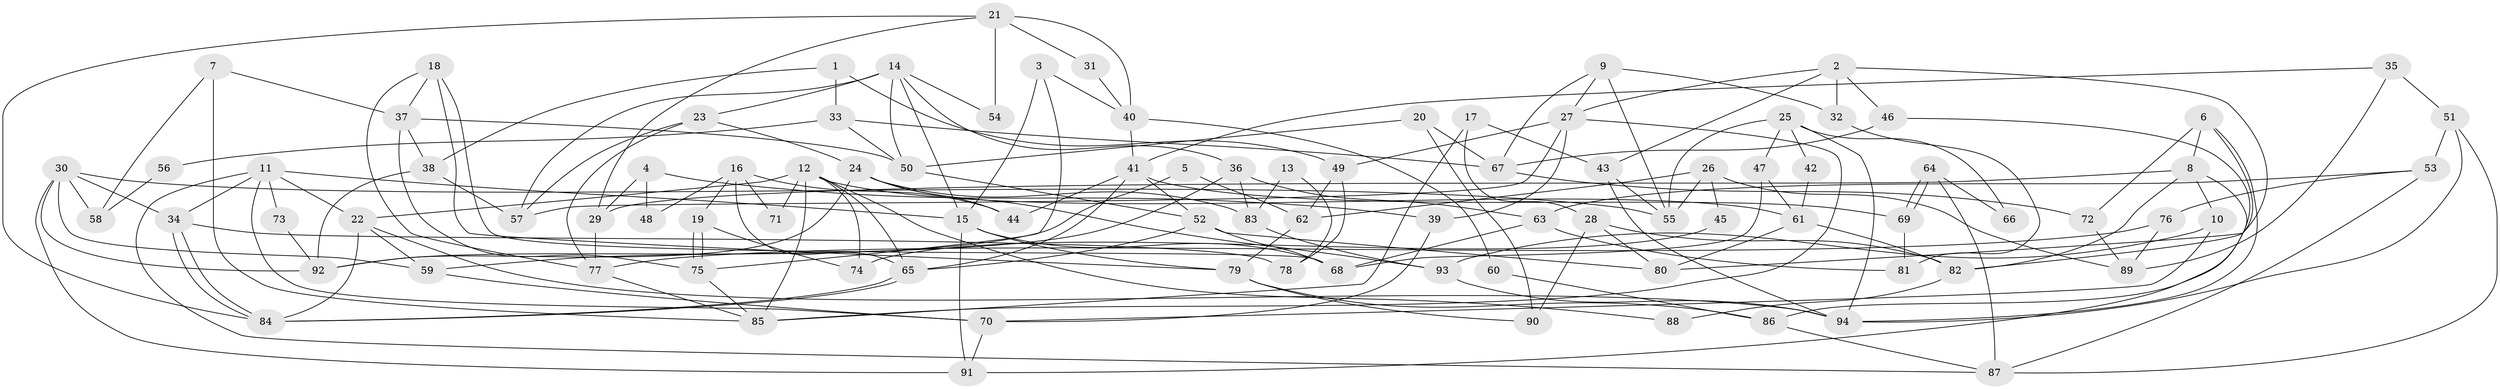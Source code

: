 // coarse degree distribution, {5: 0.1702127659574468, 6: 0.0851063829787234, 4: 0.2553191489361702, 3: 0.19148936170212766, 8: 0.0851063829787234, 7: 0.19148936170212766, 12: 0.02127659574468085}
// Generated by graph-tools (version 1.1) at 2025/37/03/04/25 23:37:10]
// undirected, 94 vertices, 188 edges
graph export_dot {
  node [color=gray90,style=filled];
  1;
  2;
  3;
  4;
  5;
  6;
  7;
  8;
  9;
  10;
  11;
  12;
  13;
  14;
  15;
  16;
  17;
  18;
  19;
  20;
  21;
  22;
  23;
  24;
  25;
  26;
  27;
  28;
  29;
  30;
  31;
  32;
  33;
  34;
  35;
  36;
  37;
  38;
  39;
  40;
  41;
  42;
  43;
  44;
  45;
  46;
  47;
  48;
  49;
  50;
  51;
  52;
  53;
  54;
  55;
  56;
  57;
  58;
  59;
  60;
  61;
  62;
  63;
  64;
  65;
  66;
  67;
  68;
  69;
  70;
  71;
  72;
  73;
  74;
  75;
  76;
  77;
  78;
  79;
  80;
  81;
  82;
  83;
  84;
  85;
  86;
  87;
  88;
  89;
  90;
  91;
  92;
  93;
  94;
  1 -- 49;
  1 -- 38;
  1 -- 33;
  2 -- 32;
  2 -- 80;
  2 -- 27;
  2 -- 43;
  2 -- 46;
  3 -- 75;
  3 -- 15;
  3 -- 40;
  4 -- 39;
  4 -- 29;
  4 -- 48;
  5 -- 62;
  5 -- 92;
  6 -- 82;
  6 -- 94;
  6 -- 8;
  6 -- 72;
  7 -- 37;
  7 -- 85;
  7 -- 58;
  8 -- 29;
  8 -- 10;
  8 -- 82;
  8 -- 91;
  9 -- 55;
  9 -- 67;
  9 -- 27;
  9 -- 32;
  10 -- 93;
  10 -- 70;
  11 -- 22;
  11 -- 70;
  11 -- 15;
  11 -- 34;
  11 -- 73;
  11 -- 87;
  12 -- 61;
  12 -- 65;
  12 -- 22;
  12 -- 71;
  12 -- 74;
  12 -- 85;
  12 -- 88;
  13 -- 83;
  13 -- 78;
  14 -- 15;
  14 -- 57;
  14 -- 23;
  14 -- 36;
  14 -- 50;
  14 -- 54;
  15 -- 91;
  15 -- 68;
  15 -- 79;
  16 -- 44;
  16 -- 65;
  16 -- 19;
  16 -- 48;
  16 -- 71;
  17 -- 85;
  17 -- 43;
  17 -- 28;
  18 -- 79;
  18 -- 77;
  18 -- 37;
  18 -- 68;
  19 -- 75;
  19 -- 75;
  19 -- 74;
  20 -- 50;
  20 -- 90;
  20 -- 67;
  21 -- 40;
  21 -- 84;
  21 -- 29;
  21 -- 31;
  21 -- 54;
  22 -- 84;
  22 -- 59;
  22 -- 94;
  23 -- 57;
  23 -- 24;
  23 -- 77;
  24 -- 93;
  24 -- 44;
  24 -- 83;
  24 -- 92;
  25 -- 94;
  25 -- 55;
  25 -- 42;
  25 -- 47;
  25 -- 66;
  26 -- 89;
  26 -- 55;
  26 -- 45;
  26 -- 62;
  27 -- 39;
  27 -- 49;
  27 -- 57;
  27 -- 85;
  28 -- 80;
  28 -- 82;
  28 -- 90;
  29 -- 77;
  30 -- 59;
  30 -- 34;
  30 -- 55;
  30 -- 58;
  30 -- 91;
  30 -- 92;
  31 -- 40;
  32 -- 81;
  33 -- 50;
  33 -- 56;
  33 -- 67;
  34 -- 84;
  34 -- 84;
  34 -- 78;
  35 -- 41;
  35 -- 89;
  35 -- 51;
  36 -- 59;
  36 -- 63;
  36 -- 83;
  37 -- 75;
  37 -- 38;
  37 -- 50;
  38 -- 92;
  38 -- 57;
  39 -- 70;
  40 -- 41;
  40 -- 60;
  41 -- 52;
  41 -- 65;
  41 -- 44;
  41 -- 69;
  42 -- 61;
  43 -- 94;
  43 -- 55;
  45 -- 74;
  46 -- 67;
  46 -- 86;
  47 -- 68;
  47 -- 61;
  49 -- 62;
  49 -- 78;
  50 -- 52;
  51 -- 53;
  51 -- 87;
  51 -- 94;
  52 -- 68;
  52 -- 65;
  52 -- 80;
  53 -- 63;
  53 -- 87;
  53 -- 76;
  56 -- 58;
  59 -- 70;
  60 -- 86;
  61 -- 82;
  61 -- 80;
  62 -- 79;
  63 -- 68;
  63 -- 81;
  64 -- 69;
  64 -- 69;
  64 -- 87;
  64 -- 66;
  65 -- 84;
  65 -- 84;
  67 -- 72;
  69 -- 81;
  70 -- 91;
  72 -- 89;
  73 -- 92;
  75 -- 85;
  76 -- 77;
  76 -- 89;
  77 -- 85;
  79 -- 86;
  79 -- 90;
  82 -- 88;
  83 -- 93;
  86 -- 87;
  93 -- 94;
}

